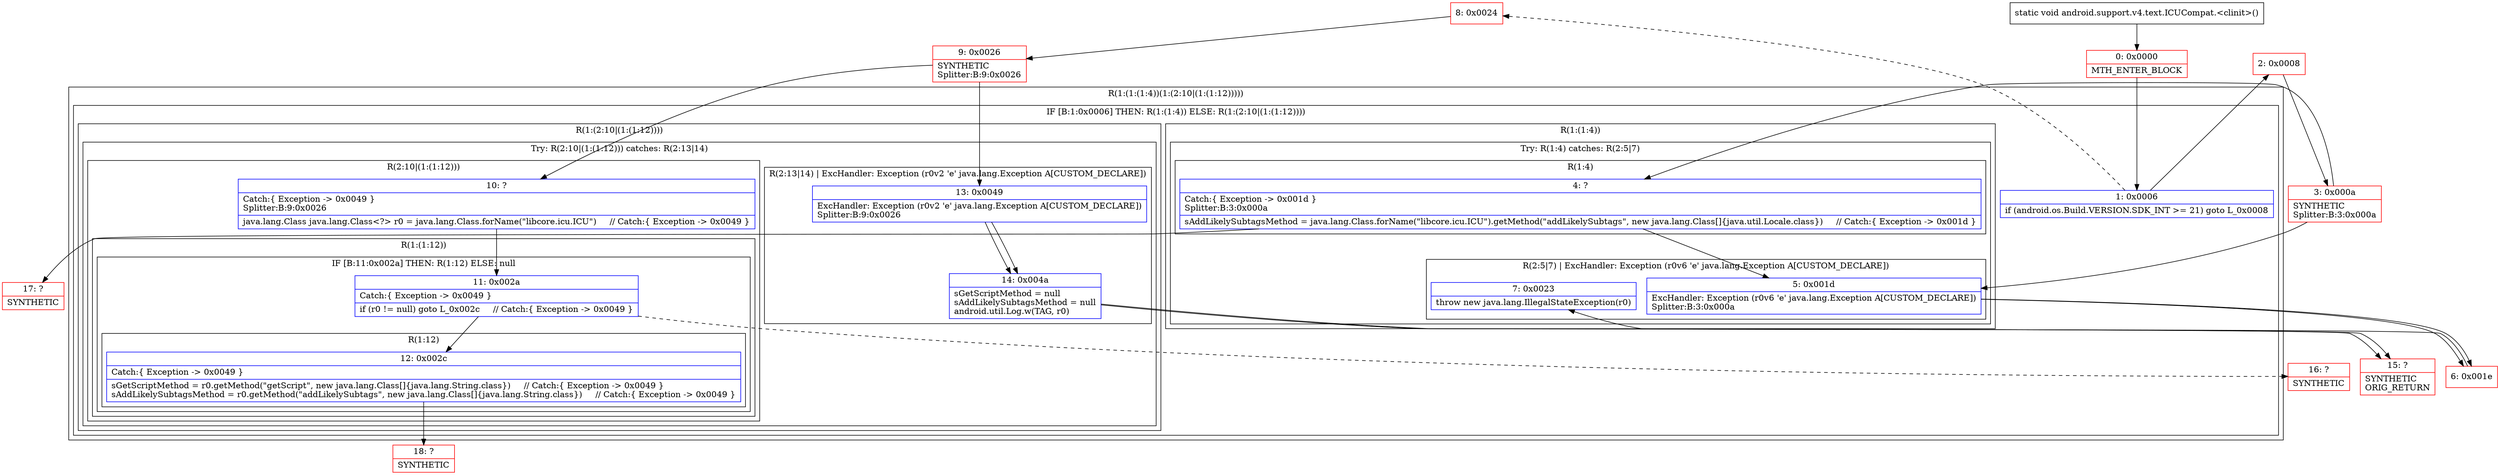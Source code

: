 digraph "CFG forandroid.support.v4.text.ICUCompat.\<clinit\>()V" {
subgraph cluster_Region_1604001823 {
label = "R(1:(1:(1:4))(1:(2:10|(1:(1:12)))))";
node [shape=record,color=blue];
subgraph cluster_IfRegion_1885740670 {
label = "IF [B:1:0x0006] THEN: R(1:(1:4)) ELSE: R(1:(2:10|(1:(1:12))))";
node [shape=record,color=blue];
Node_1 [shape=record,label="{1\:\ 0x0006|if (android.os.Build.VERSION.SDK_INT \>= 21) goto L_0x0008\l}"];
subgraph cluster_Region_808865638 {
label = "R(1:(1:4))";
node [shape=record,color=blue];
subgraph cluster_TryCatchRegion_1533170634 {
label = "Try: R(1:4) catches: R(2:5|7)";
node [shape=record,color=blue];
subgraph cluster_Region_1576999777 {
label = "R(1:4)";
node [shape=record,color=blue];
Node_4 [shape=record,label="{4\:\ ?|Catch:\{ Exception \-\> 0x001d \}\lSplitter:B:3:0x000a\l|sAddLikelySubtagsMethod = java.lang.Class.forName(\"libcore.icu.ICU\").getMethod(\"addLikelySubtags\", new java.lang.Class[]\{java.util.Locale.class\})     \/\/ Catch:\{ Exception \-\> 0x001d \}\l}"];
}
subgraph cluster_Region_489319246 {
label = "R(2:5|7) | ExcHandler: Exception (r0v6 'e' java.lang.Exception A[CUSTOM_DECLARE])\l";
node [shape=record,color=blue];
Node_5 [shape=record,label="{5\:\ 0x001d|ExcHandler: Exception (r0v6 'e' java.lang.Exception A[CUSTOM_DECLARE])\lSplitter:B:3:0x000a\l}"];
Node_7 [shape=record,label="{7\:\ 0x0023|throw new java.lang.IllegalStateException(r0)\l}"];
}
}
}
subgraph cluster_Region_526736114 {
label = "R(1:(2:10|(1:(1:12))))";
node [shape=record,color=blue];
subgraph cluster_TryCatchRegion_1456514775 {
label = "Try: R(2:10|(1:(1:12))) catches: R(2:13|14)";
node [shape=record,color=blue];
subgraph cluster_Region_416501912 {
label = "R(2:10|(1:(1:12)))";
node [shape=record,color=blue];
Node_10 [shape=record,label="{10\:\ ?|Catch:\{ Exception \-\> 0x0049 \}\lSplitter:B:9:0x0026\l|java.lang.Class java.lang.Class\<?\> r0 = java.lang.Class.forName(\"libcore.icu.ICU\")     \/\/ Catch:\{ Exception \-\> 0x0049 \}\l}"];
subgraph cluster_Region_1934728063 {
label = "R(1:(1:12))";
node [shape=record,color=blue];
subgraph cluster_IfRegion_1240664278 {
label = "IF [B:11:0x002a] THEN: R(1:12) ELSE: null";
node [shape=record,color=blue];
Node_11 [shape=record,label="{11\:\ 0x002a|Catch:\{ Exception \-\> 0x0049 \}\l|if (r0 != null) goto L_0x002c     \/\/ Catch:\{ Exception \-\> 0x0049 \}\l}"];
subgraph cluster_Region_756108553 {
label = "R(1:12)";
node [shape=record,color=blue];
Node_12 [shape=record,label="{12\:\ 0x002c|Catch:\{ Exception \-\> 0x0049 \}\l|sGetScriptMethod = r0.getMethod(\"getScript\", new java.lang.Class[]\{java.lang.String.class\})     \/\/ Catch:\{ Exception \-\> 0x0049 \}\lsAddLikelySubtagsMethod = r0.getMethod(\"addLikelySubtags\", new java.lang.Class[]\{java.lang.String.class\})     \/\/ Catch:\{ Exception \-\> 0x0049 \}\l}"];
}
}
}
}
subgraph cluster_Region_1030745664 {
label = "R(2:13|14) | ExcHandler: Exception (r0v2 'e' java.lang.Exception A[CUSTOM_DECLARE])\l";
node [shape=record,color=blue];
Node_13 [shape=record,label="{13\:\ 0x0049|ExcHandler: Exception (r0v2 'e' java.lang.Exception A[CUSTOM_DECLARE])\lSplitter:B:9:0x0026\l}"];
Node_14 [shape=record,label="{14\:\ 0x004a|sGetScriptMethod = null\lsAddLikelySubtagsMethod = null\landroid.util.Log.w(TAG, r0)\l}"];
}
}
}
}
}
subgraph cluster_Region_489319246 {
label = "R(2:5|7) | ExcHandler: Exception (r0v6 'e' java.lang.Exception A[CUSTOM_DECLARE])\l";
node [shape=record,color=blue];
Node_5 [shape=record,label="{5\:\ 0x001d|ExcHandler: Exception (r0v6 'e' java.lang.Exception A[CUSTOM_DECLARE])\lSplitter:B:3:0x000a\l}"];
Node_7 [shape=record,label="{7\:\ 0x0023|throw new java.lang.IllegalStateException(r0)\l}"];
}
subgraph cluster_Region_1030745664 {
label = "R(2:13|14) | ExcHandler: Exception (r0v2 'e' java.lang.Exception A[CUSTOM_DECLARE])\l";
node [shape=record,color=blue];
Node_13 [shape=record,label="{13\:\ 0x0049|ExcHandler: Exception (r0v2 'e' java.lang.Exception A[CUSTOM_DECLARE])\lSplitter:B:9:0x0026\l}"];
Node_14 [shape=record,label="{14\:\ 0x004a|sGetScriptMethod = null\lsAddLikelySubtagsMethod = null\landroid.util.Log.w(TAG, r0)\l}"];
}
Node_0 [shape=record,color=red,label="{0\:\ 0x0000|MTH_ENTER_BLOCK\l}"];
Node_2 [shape=record,color=red,label="{2\:\ 0x0008}"];
Node_3 [shape=record,color=red,label="{3\:\ 0x000a|SYNTHETIC\lSplitter:B:3:0x000a\l}"];
Node_6 [shape=record,color=red,label="{6\:\ 0x001e}"];
Node_8 [shape=record,color=red,label="{8\:\ 0x0024}"];
Node_9 [shape=record,color=red,label="{9\:\ 0x0026|SYNTHETIC\lSplitter:B:9:0x0026\l}"];
Node_15 [shape=record,color=red,label="{15\:\ ?|SYNTHETIC\lORIG_RETURN\l}"];
Node_16 [shape=record,color=red,label="{16\:\ ?|SYNTHETIC\l}"];
Node_17 [shape=record,color=red,label="{17\:\ ?|SYNTHETIC\l}"];
Node_18 [shape=record,color=red,label="{18\:\ ?|SYNTHETIC\l}"];
MethodNode[shape=record,label="{static void android.support.v4.text.ICUCompat.\<clinit\>() }"];
MethodNode -> Node_0;
Node_1 -> Node_2;
Node_1 -> Node_8[style=dashed];
Node_4 -> Node_5;
Node_4 -> Node_17;
Node_5 -> Node_6;
Node_10 -> Node_11;
Node_11 -> Node_12;
Node_11 -> Node_16[style=dashed];
Node_12 -> Node_18;
Node_13 -> Node_14;
Node_14 -> Node_15;
Node_5 -> Node_6;
Node_13 -> Node_14;
Node_14 -> Node_15;
Node_0 -> Node_1;
Node_2 -> Node_3;
Node_3 -> Node_4;
Node_3 -> Node_5;
Node_6 -> Node_7;
Node_8 -> Node_9;
Node_9 -> Node_10;
Node_9 -> Node_13;
}

